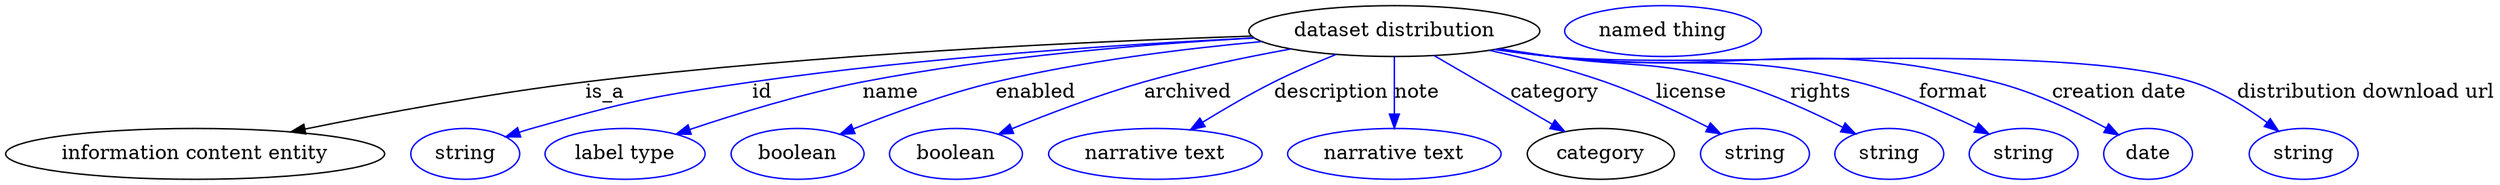 digraph {
	graph [bb="0,0,1752.9,123"];
	node [label="\N"];
	"dataset distribution"	 [height=0.5,
		label="dataset distribution",
		pos="978.89,105",
		width=2.8525];
	"information content entity"	 [height=0.5,
		pos="133.89,18",
		width=3.7191];
	"dataset distribution" -> "information content entity"	 [label=is_a,
		lp="422.89,61.5",
		pos="e,203.89,33.39 877.13,102.26 762.84,98.334 571.99,89.2 408.89,69 342.77,60.811 268.53,46.749 213.86,35.463"];
	id	 [color=blue,
		height=0.5,
		label=string,
		pos="323.89,18",
		width=1.0652];
	"dataset distribution" -> id	 [color=blue,
		label=id,
		lp="539.89,61.5",
		pos="e,352.72,29.897 879.31,100.4 788.67,95.401 651.34,85.782 532.89,69 460.14,58.692 441.44,56.543 370.89,36 368.1,35.187 365.24,34.281 \
362.37,33.32",
		style=solid];
	name	 [color=blue,
		height=0.5,
		label="label type",
		pos="436.89,18",
		width=1.5707];
	"dataset distribution" -> name	 [color=blue,
		label=name,
		lp="626.89,61.5",
		pos="e,474.5,31.596 879.05,100.63 803.71,96.054 698.09,86.916 606.89,69 564.65,60.702 517.88,46.272 484.11,34.874",
		style=solid];
	enabled	 [color=blue,
		height=0.5,
		label=boolean,
		pos="557.89,18",
		width=1.2999];
	"dataset distribution" -> enabled	 [color=blue,
		label=enabled,
		lp="725.39,61.5",
		pos="e,588.73,31.597 883.6,98.2 828.49,92.94 758.14,83.946 696.89,69 662.71,60.661 625.35,46.661 597.97,35.437",
		style=solid];
	archived	 [color=blue,
		height=0.5,
		label=boolean,
		pos="669.89,18",
		width=1.2999];
	"dataset distribution" -> archived	 [color=blue,
		label=archived,
		lp="832.39,61.5",
		pos="e,700.6,31.689 903.27,92.674 871.37,86.711 834.02,78.72 800.89,69 769.74,59.86 735.6,46.451 709.98,35.676",
		style=solid];
	description	 [color=blue,
		height=0.5,
		label="narrative text",
		pos="809.89,18",
		width=2.0943];
	"dataset distribution" -> description	 [color=blue,
		label=description,
		lp="933.89,61.5",
		pos="e,835.46,35.137 935.86,88.517 921.94,82.781 906.57,76.015 892.89,69 876.44,60.566 858.9,50.036 844.21,40.737",
		style=solid];
	note	 [color=blue,
		height=0.5,
		label="narrative text",
		pos="978.89,18",
		width=2.0943];
	"dataset distribution" -> note	 [color=blue,
		label=note,
		lp="994.89,61.5",
		pos="e,978.89,36.003 978.89,86.974 978.89,75.192 978.89,59.561 978.89,46.158",
		style=solid];
	category	 [height=0.5,
		pos="1123.9,18",
		width=1.4443];
	"dataset distribution" -> category	 [color=blue,
		label=category,
		lp="1092.9,61.5",
		pos="e,1097.9,33.614 1007.9,87.603 1031.3,73.559 1064.3,53.755 1089.1,38.86",
		style=solid];
	license	 [color=blue,
		height=0.5,
		label=string,
		pos="1231.9,18",
		width=1.0652];
	"dataset distribution" -> license	 [color=blue,
		label=license,
		lp="1189.4,61.5",
		pos="e,1207.6,31.972 1048.5,91.695 1074.2,85.912 1103.2,78.307 1128.9,69 1153,60.256 1178.9,47.423 1198.7,36.818",
		style=solid];
	rights	 [color=blue,
		height=0.5,
		label=string,
		pos="1326.9,18",
		width=1.0652];
	"dataset distribution" -> rights	 [color=blue,
		label=rights,
		lp="1277.4,61.5",
		pos="e,1302.4,32.184 1053.8,92.623 1065.9,90.696 1078.2,88.762 1089.9,87 1147.1,78.366 1163.4,85.548 1218.9,69 1244.9,61.238 1272.6,48.073 \
1293.4,37.063",
		style=solid];
	format	 [color=blue,
		height=0.5,
		label=string,
		pos="1421.9,18",
		width=1.0652];
	"dataset distribution" -> format	 [color=blue,
		label=format,
		lp="1371.4,61.5",
		pos="e,1396.7,31.612 1051.9,92.343 1064.6,90.386 1077.6,88.515 1089.9,87 1184.2,75.388 1210.7,92.007 1302.9,69 1332.6,61.585 1364.4,47.619 \
1387.6,36.175",
		style=solid];
	"creation date"	 [color=blue,
		height=0.5,
		label=date,
		pos="1509.9,18",
		width=0.86659];
	"dataset distribution" -> "creation date"	 [color=blue,
		label="creation date",
		lp="1488.9,61.5",
		pos="e,1488.1,31.138 1051.3,92.16 1064.1,90.199 1077.4,88.375 1089.9,87 1227.1,71.934 1266,102.62 1399.9,69 1428,61.943 1457.7,47.733 \
1479.1,36.101",
		style=solid];
	"distribution download url"	 [color=blue,
		height=0.5,
		label=string,
		pos="1620.9,18",
		width=1.0652];
	"dataset distribution" -> "distribution download url"	 [color=blue,
		label="distribution download url",
		lp="1661.9,61.5",
		pos="e,1602.3,33.926 1050.7,92.06 1063.7,90.084 1077.2,88.281 1089.9,87 1189.7,76.954 1445.2,98.997 1540.9,69 1560.2,62.947 1579.4,50.954 \
1594.2,40.118",
		style=solid];
	"named thing_category"	 [color=blue,
		height=0.5,
		label="named thing",
		pos="1168.9,105",
		width=1.9318];
}
